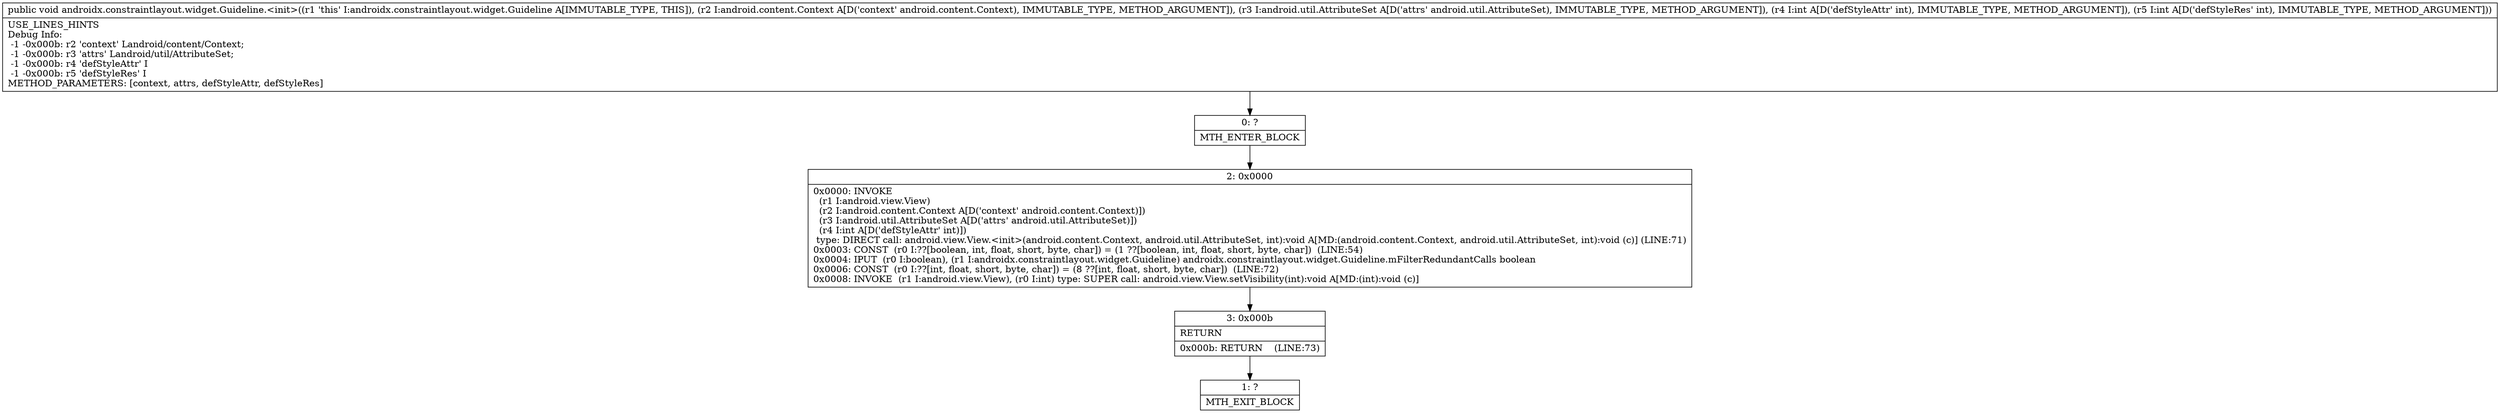 digraph "CFG forandroidx.constraintlayout.widget.Guideline.\<init\>(Landroid\/content\/Context;Landroid\/util\/AttributeSet;II)V" {
Node_0 [shape=record,label="{0\:\ ?|MTH_ENTER_BLOCK\l}"];
Node_2 [shape=record,label="{2\:\ 0x0000|0x0000: INVOKE  \l  (r1 I:android.view.View)\l  (r2 I:android.content.Context A[D('context' android.content.Context)])\l  (r3 I:android.util.AttributeSet A[D('attrs' android.util.AttributeSet)])\l  (r4 I:int A[D('defStyleAttr' int)])\l type: DIRECT call: android.view.View.\<init\>(android.content.Context, android.util.AttributeSet, int):void A[MD:(android.content.Context, android.util.AttributeSet, int):void (c)] (LINE:71)\l0x0003: CONST  (r0 I:??[boolean, int, float, short, byte, char]) = (1 ??[boolean, int, float, short, byte, char])  (LINE:54)\l0x0004: IPUT  (r0 I:boolean), (r1 I:androidx.constraintlayout.widget.Guideline) androidx.constraintlayout.widget.Guideline.mFilterRedundantCalls boolean \l0x0006: CONST  (r0 I:??[int, float, short, byte, char]) = (8 ??[int, float, short, byte, char])  (LINE:72)\l0x0008: INVOKE  (r1 I:android.view.View), (r0 I:int) type: SUPER call: android.view.View.setVisibility(int):void A[MD:(int):void (c)]\l}"];
Node_3 [shape=record,label="{3\:\ 0x000b|RETURN\l|0x000b: RETURN    (LINE:73)\l}"];
Node_1 [shape=record,label="{1\:\ ?|MTH_EXIT_BLOCK\l}"];
MethodNode[shape=record,label="{public void androidx.constraintlayout.widget.Guideline.\<init\>((r1 'this' I:androidx.constraintlayout.widget.Guideline A[IMMUTABLE_TYPE, THIS]), (r2 I:android.content.Context A[D('context' android.content.Context), IMMUTABLE_TYPE, METHOD_ARGUMENT]), (r3 I:android.util.AttributeSet A[D('attrs' android.util.AttributeSet), IMMUTABLE_TYPE, METHOD_ARGUMENT]), (r4 I:int A[D('defStyleAttr' int), IMMUTABLE_TYPE, METHOD_ARGUMENT]), (r5 I:int A[D('defStyleRes' int), IMMUTABLE_TYPE, METHOD_ARGUMENT]))  | USE_LINES_HINTS\lDebug Info:\l  \-1 \-0x000b: r2 'context' Landroid\/content\/Context;\l  \-1 \-0x000b: r3 'attrs' Landroid\/util\/AttributeSet;\l  \-1 \-0x000b: r4 'defStyleAttr' I\l  \-1 \-0x000b: r5 'defStyleRes' I\lMETHOD_PARAMETERS: [context, attrs, defStyleAttr, defStyleRes]\l}"];
MethodNode -> Node_0;Node_0 -> Node_2;
Node_2 -> Node_3;
Node_3 -> Node_1;
}

